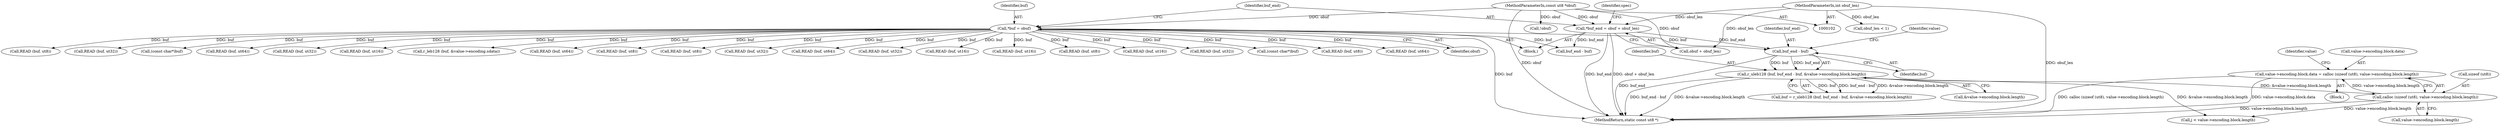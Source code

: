 digraph "0_radare2_2ca9ab45891b6ae8e32b6c28c81eebca059cbe5d_0@API" {
"1000472" [label="(Call,value->encoding.block.data = calloc (sizeof (ut8), value->encoding.block.length))"];
"1000480" [label="(Call,calloc (sizeof (ut8), value->encoding.block.length))"];
"1000453" [label="(Call,r_uleb128 (buf, buf_end - buf, &value->encoding.block.length))"];
"1000455" [label="(Call,buf_end - buf)"];
"1000116" [label="(Call,*buf_end = obuf + obuf_len)"];
"1000103" [label="(MethodParameterIn,const ut8 *obuf)"];
"1000104" [label="(MethodParameterIn,int obuf_len)"];
"1000112" [label="(Call,*buf = obuf)"];
"1000112" [label="(Call,*buf = obuf)"];
"1000328" [label="(Call,READ (buf, ut32))"];
"1000445" [label="(Call,(const char*)buf)"];
"1000749" [label="(Call,READ (buf, ut8))"];
"1000782" [label="(Call,READ (buf, ut64))"];
"1000116" [label="(Call,*buf_end = obuf + obuf_len)"];
"1000113" [label="(Identifier,buf)"];
"1000494" [label="(Identifier,value)"];
"1000114" [label="(Identifier,obuf)"];
"1000200" [label="(Call,READ (buf, ut8))"];
"1000222" [label="(Call,READ (buf, ut32))"];
"1000437" [label="(Call,(const char*)buf)"];
"1000118" [label="(Call,obuf + obuf_len)"];
"1000233" [label="(Call,READ (buf, ut64))"];
"1000125" [label="(Identifier,spec)"];
"1000457" [label="(Identifier,buf)"];
"1000481" [label="(Call,sizeof (ut8))"];
"1000480" [label="(Call,calloc (sizeof (ut8), value->encoding.block.length))"];
"1000458" [label="(Call,&value->encoding.block.length)"];
"1000632" [label="(Call,READ (buf, ut32))"];
"1000456" [label="(Identifier,buf_end)"];
"1000451" [label="(Call,buf = r_uleb128 (buf, buf_end - buf, &value->encoding.block.length))"];
"1000398" [label="(Call,READ (buf, ut16))"];
"1000133" [label="(Call,!obuf)"];
"1000186" [label="(Block,)"];
"1000103" [label="(MethodParameterIn,const ut8 *obuf)"];
"1000110" [label="(Block,)"];
"1000614" [label="(Call,r_leb128 (buf, &value->encoding.sdata))"];
"1000738" [label="(Call,READ (buf, ut64))"];
"1000503" [label="(Call,j < value->encoding.block.length)"];
"1000814" [label="(MethodReturn,static const ut8 *)"];
"1000462" [label="(Identifier,value)"];
"1000453" [label="(Call,r_uleb128 (buf, buf_end - buf, &value->encoding.block.length))"];
"1000454" [label="(Identifier,buf)"];
"1000607" [label="(Call,READ (buf, ut8))"];
"1000473" [label="(Call,value->encoding.block.data)"];
"1000538" [label="(Call,READ (buf, ut8))"];
"1000483" [label="(Call,value->encoding.block.length)"];
"1000771" [label="(Call,READ (buf, ut32))"];
"1000455" [label="(Call,buf_end - buf)"];
"1000420" [label="(Call,READ (buf, ut64))"];
"1000104" [label="(MethodParameterIn,int obuf_len)"];
"1000135" [label="(Call,obuf_len < 1)"];
"1000472" [label="(Call,value->encoding.block.data = calloc (sizeof (ut8), value->encoding.block.length))"];
"1000409" [label="(Call,READ (buf, ut32))"];
"1000760" [label="(Call,READ (buf, ut16))"];
"1000117" [label="(Identifier,buf_end)"];
"1000702" [label="(Call,buf_end - buf)"];
"1000257" [label="(Call,READ (buf, ut16))"];
"1000793" [label="(Call,READ (buf, ut8))"];
"1000211" [label="(Call,READ (buf, ut16))"];
"1000472" -> "1000186"  [label="AST: "];
"1000472" -> "1000480"  [label="CFG: "];
"1000473" -> "1000472"  [label="AST: "];
"1000480" -> "1000472"  [label="AST: "];
"1000494" -> "1000472"  [label="CFG: "];
"1000472" -> "1000814"  [label="DDG: calloc (sizeof (ut8), value->encoding.block.length)"];
"1000472" -> "1000814"  [label="DDG: value->encoding.block.data"];
"1000480" -> "1000472"  [label="DDG: value->encoding.block.length"];
"1000480" -> "1000483"  [label="CFG: "];
"1000481" -> "1000480"  [label="AST: "];
"1000483" -> "1000480"  [label="AST: "];
"1000480" -> "1000814"  [label="DDG: value->encoding.block.length"];
"1000453" -> "1000480"  [label="DDG: &value->encoding.block.length"];
"1000480" -> "1000503"  [label="DDG: value->encoding.block.length"];
"1000453" -> "1000451"  [label="AST: "];
"1000453" -> "1000458"  [label="CFG: "];
"1000454" -> "1000453"  [label="AST: "];
"1000455" -> "1000453"  [label="AST: "];
"1000458" -> "1000453"  [label="AST: "];
"1000451" -> "1000453"  [label="CFG: "];
"1000453" -> "1000814"  [label="DDG: buf_end - buf"];
"1000453" -> "1000814"  [label="DDG: &value->encoding.block.length"];
"1000453" -> "1000451"  [label="DDG: buf"];
"1000453" -> "1000451"  [label="DDG: buf_end - buf"];
"1000453" -> "1000451"  [label="DDG: &value->encoding.block.length"];
"1000455" -> "1000453"  [label="DDG: buf"];
"1000455" -> "1000453"  [label="DDG: buf_end"];
"1000453" -> "1000503"  [label="DDG: &value->encoding.block.length"];
"1000455" -> "1000457"  [label="CFG: "];
"1000456" -> "1000455"  [label="AST: "];
"1000457" -> "1000455"  [label="AST: "];
"1000462" -> "1000455"  [label="CFG: "];
"1000455" -> "1000814"  [label="DDG: buf_end"];
"1000116" -> "1000455"  [label="DDG: buf_end"];
"1000112" -> "1000455"  [label="DDG: buf"];
"1000116" -> "1000110"  [label="AST: "];
"1000116" -> "1000118"  [label="CFG: "];
"1000117" -> "1000116"  [label="AST: "];
"1000118" -> "1000116"  [label="AST: "];
"1000125" -> "1000116"  [label="CFG: "];
"1000116" -> "1000814"  [label="DDG: buf_end"];
"1000116" -> "1000814"  [label="DDG: obuf + obuf_len"];
"1000103" -> "1000116"  [label="DDG: obuf"];
"1000104" -> "1000116"  [label="DDG: obuf_len"];
"1000116" -> "1000702"  [label="DDG: buf_end"];
"1000103" -> "1000102"  [label="AST: "];
"1000103" -> "1000814"  [label="DDG: obuf"];
"1000103" -> "1000112"  [label="DDG: obuf"];
"1000103" -> "1000118"  [label="DDG: obuf"];
"1000103" -> "1000133"  [label="DDG: obuf"];
"1000104" -> "1000102"  [label="AST: "];
"1000104" -> "1000814"  [label="DDG: obuf_len"];
"1000104" -> "1000118"  [label="DDG: obuf_len"];
"1000104" -> "1000135"  [label="DDG: obuf_len"];
"1000112" -> "1000110"  [label="AST: "];
"1000112" -> "1000114"  [label="CFG: "];
"1000113" -> "1000112"  [label="AST: "];
"1000114" -> "1000112"  [label="AST: "];
"1000117" -> "1000112"  [label="CFG: "];
"1000112" -> "1000814"  [label="DDG: buf"];
"1000112" -> "1000200"  [label="DDG: buf"];
"1000112" -> "1000211"  [label="DDG: buf"];
"1000112" -> "1000222"  [label="DDG: buf"];
"1000112" -> "1000233"  [label="DDG: buf"];
"1000112" -> "1000257"  [label="DDG: buf"];
"1000112" -> "1000328"  [label="DDG: buf"];
"1000112" -> "1000398"  [label="DDG: buf"];
"1000112" -> "1000409"  [label="DDG: buf"];
"1000112" -> "1000420"  [label="DDG: buf"];
"1000112" -> "1000437"  [label="DDG: buf"];
"1000112" -> "1000445"  [label="DDG: buf"];
"1000112" -> "1000538"  [label="DDG: buf"];
"1000112" -> "1000607"  [label="DDG: buf"];
"1000112" -> "1000614"  [label="DDG: buf"];
"1000112" -> "1000632"  [label="DDG: buf"];
"1000112" -> "1000702"  [label="DDG: buf"];
"1000112" -> "1000738"  [label="DDG: buf"];
"1000112" -> "1000749"  [label="DDG: buf"];
"1000112" -> "1000760"  [label="DDG: buf"];
"1000112" -> "1000771"  [label="DDG: buf"];
"1000112" -> "1000782"  [label="DDG: buf"];
"1000112" -> "1000793"  [label="DDG: buf"];
}
